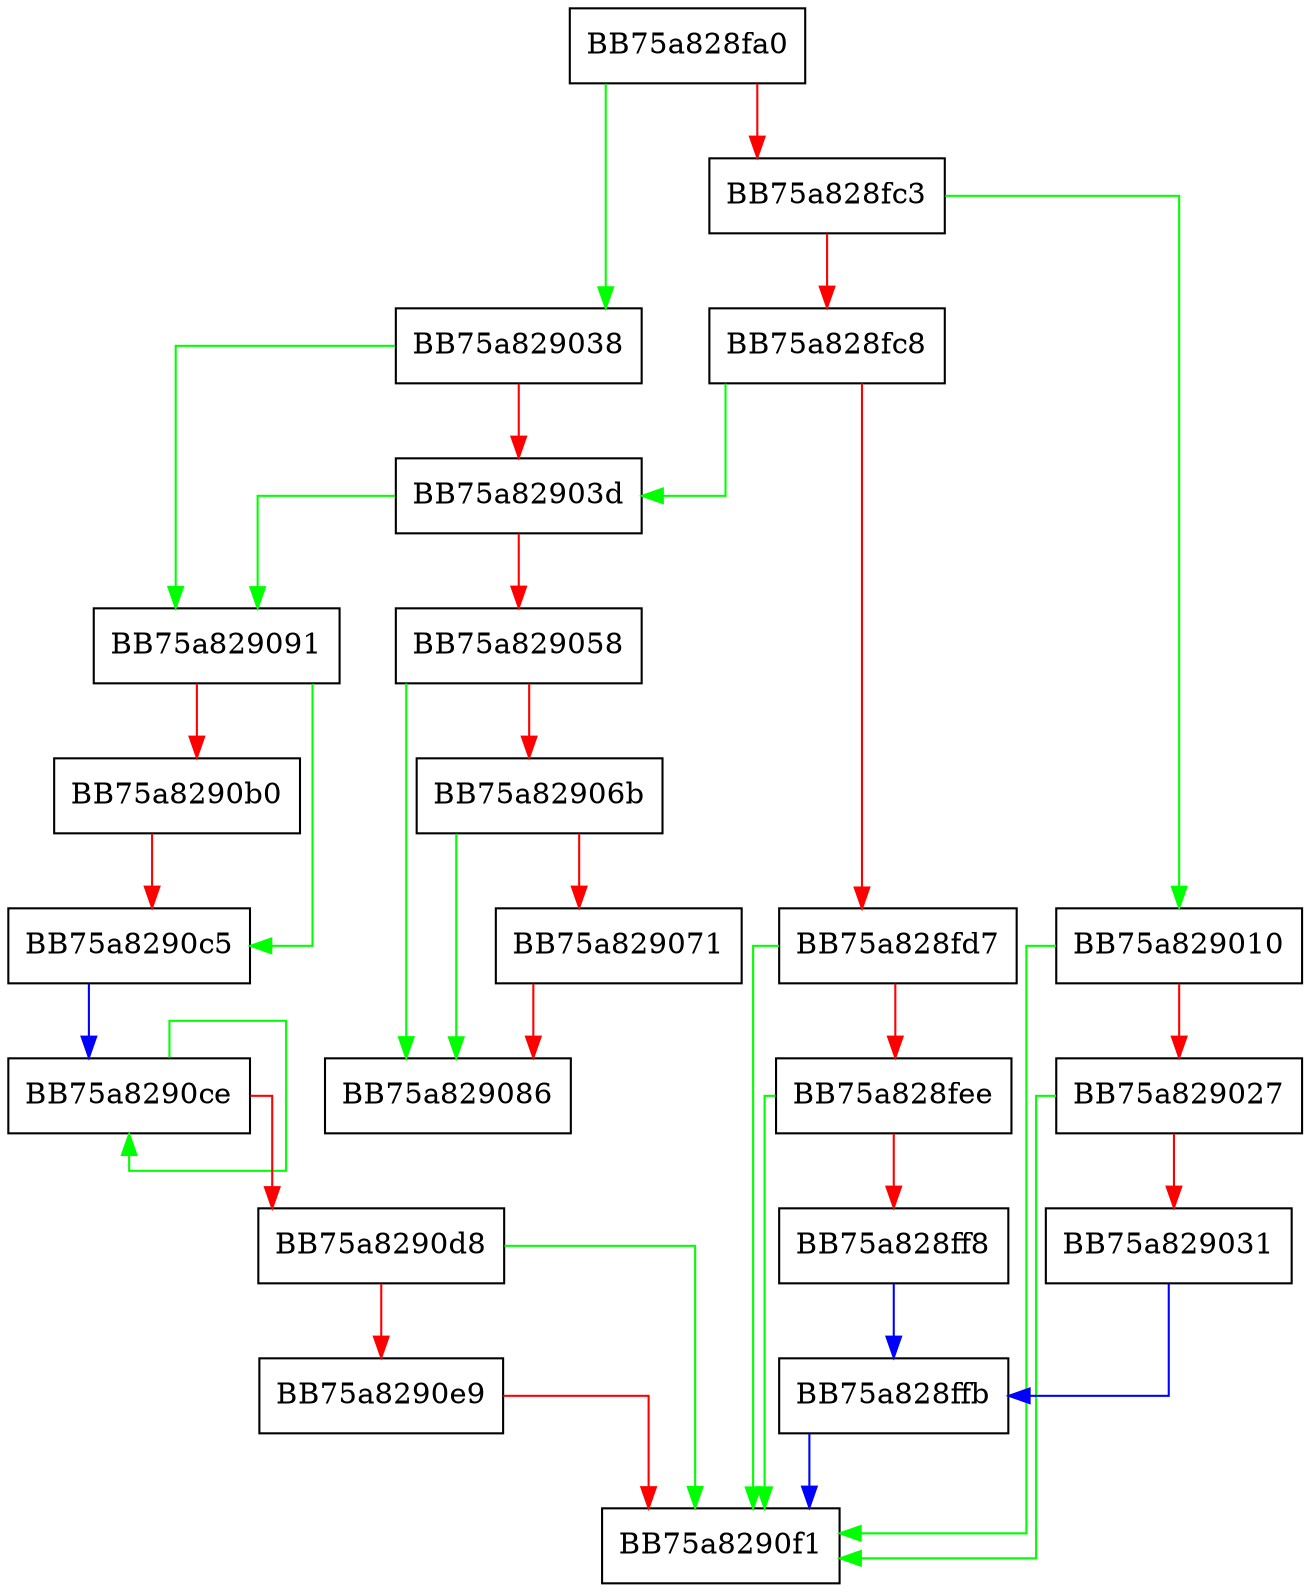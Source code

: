 digraph GetRemediationProcessString {
  node [shape="box"];
  graph [splines=ortho];
  BB75a828fa0 -> BB75a829038 [color="green"];
  BB75a828fa0 -> BB75a828fc3 [color="red"];
  BB75a828fc3 -> BB75a829010 [color="green"];
  BB75a828fc3 -> BB75a828fc8 [color="red"];
  BB75a828fc8 -> BB75a82903d [color="green"];
  BB75a828fc8 -> BB75a828fd7 [color="red"];
  BB75a828fd7 -> BB75a8290f1 [color="green"];
  BB75a828fd7 -> BB75a828fee [color="red"];
  BB75a828fee -> BB75a8290f1 [color="green"];
  BB75a828fee -> BB75a828ff8 [color="red"];
  BB75a828ff8 -> BB75a828ffb [color="blue"];
  BB75a828ffb -> BB75a8290f1 [color="blue"];
  BB75a829010 -> BB75a8290f1 [color="green"];
  BB75a829010 -> BB75a829027 [color="red"];
  BB75a829027 -> BB75a8290f1 [color="green"];
  BB75a829027 -> BB75a829031 [color="red"];
  BB75a829031 -> BB75a828ffb [color="blue"];
  BB75a829038 -> BB75a829091 [color="green"];
  BB75a829038 -> BB75a82903d [color="red"];
  BB75a82903d -> BB75a829091 [color="green"];
  BB75a82903d -> BB75a829058 [color="red"];
  BB75a829058 -> BB75a829086 [color="green"];
  BB75a829058 -> BB75a82906b [color="red"];
  BB75a82906b -> BB75a829086 [color="green"];
  BB75a82906b -> BB75a829071 [color="red"];
  BB75a829071 -> BB75a829086 [color="red"];
  BB75a829091 -> BB75a8290c5 [color="green"];
  BB75a829091 -> BB75a8290b0 [color="red"];
  BB75a8290b0 -> BB75a8290c5 [color="red"];
  BB75a8290c5 -> BB75a8290ce [color="blue"];
  BB75a8290ce -> BB75a8290ce [color="green"];
  BB75a8290ce -> BB75a8290d8 [color="red"];
  BB75a8290d8 -> BB75a8290f1 [color="green"];
  BB75a8290d8 -> BB75a8290e9 [color="red"];
  BB75a8290e9 -> BB75a8290f1 [color="red"];
}